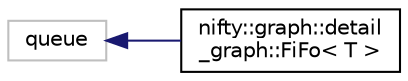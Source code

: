 digraph "Graphical Class Hierarchy"
{
  edge [fontname="Helvetica",fontsize="10",labelfontname="Helvetica",labelfontsize="10"];
  node [fontname="Helvetica",fontsize="10",shape=record];
  rankdir="LR";
  Node1 [label="queue",height=0.2,width=0.4,color="grey75", fillcolor="white", style="filled"];
  Node1 -> Node2 [dir="back",color="midnightblue",fontsize="10",style="solid",fontname="Helvetica"];
  Node2 [label="nifty::graph::detail\l_graph::FiFo\< T \>",height=0.2,width=0.4,color="black", fillcolor="white", style="filled",URL="$structnifty_1_1graph_1_1detail__graph_1_1FiFo.html"];
}
